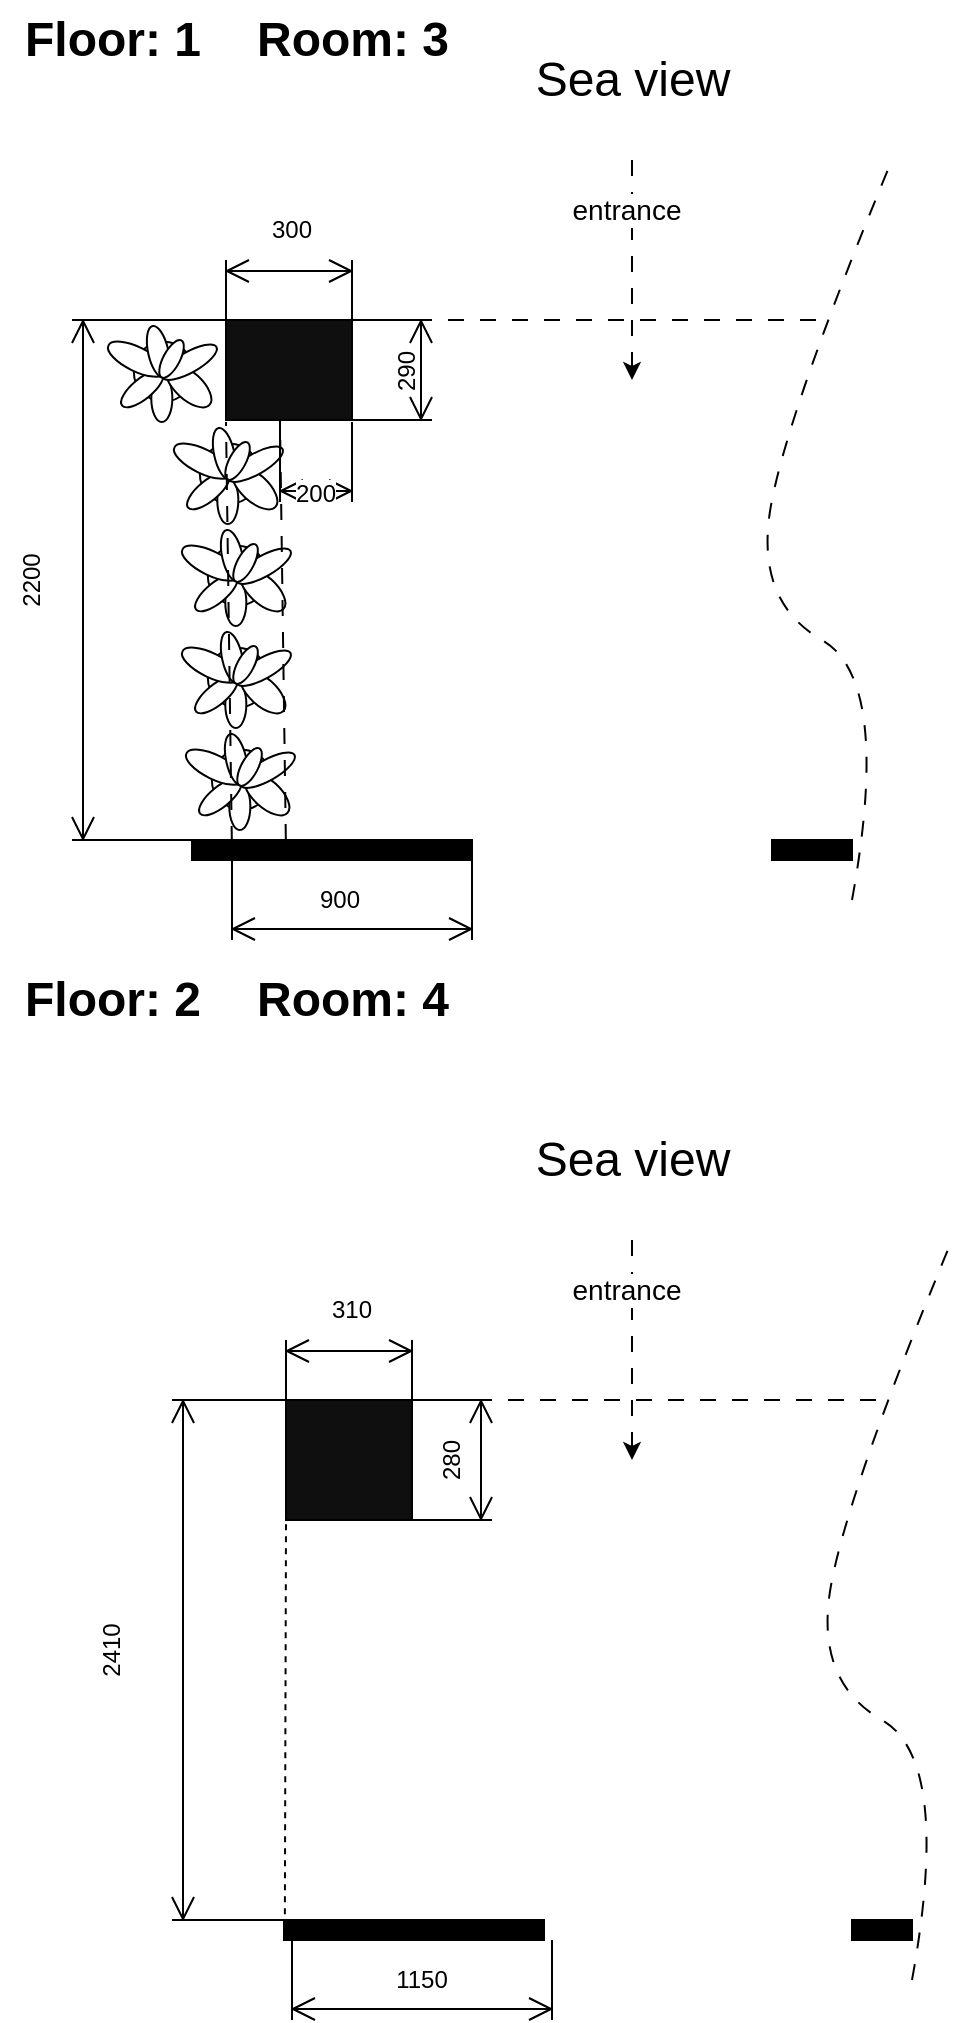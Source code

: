 <mxfile version="20.8.5" type="github">
  <diagram id="Hkj4WFlvK4-08UBy-HWi" name="Page-1">
    <mxGraphModel dx="1433" dy="924" grid="1" gridSize="10" guides="1" tooltips="1" connect="1" arrows="1" fold="1" page="1" pageScale="1" pageWidth="850" pageHeight="1100" math="0" shadow="0">
      <root>
        <mxCell id="0" />
        <mxCell id="1" parent="0" />
        <mxCell id="1bVyddex_vhO6T4n7lc5-1" value="Floor: 1" style="text;strokeColor=none;fillColor=none;html=1;fontSize=24;fontStyle=1;verticalAlign=middle;align=center;" parent="1" vertex="1">
          <mxGeometry x="40" y="40" width="100" height="40" as="geometry" />
        </mxCell>
        <mxCell id="1bVyddex_vhO6T4n7lc5-2" value="Room: 3" style="text;strokeColor=none;fillColor=none;html=1;fontSize=24;fontStyle=1;verticalAlign=middle;align=center;" parent="1" vertex="1">
          <mxGeometry x="160" y="40" width="100" height="40" as="geometry" />
        </mxCell>
        <mxCell id="1bVyddex_vhO6T4n7lc5-31" value="" style="verticalLabelPosition=bottom;html=1;verticalAlign=top;align=center;shape=mxgraph.floorplan.wall;fillColor=strokeColor;" parent="1" vertex="1">
          <mxGeometry x="460" y="1000" width="30" height="10" as="geometry" />
        </mxCell>
        <mxCell id="1bVyddex_vhO6T4n7lc5-35" value="" style="verticalLabelPosition=bottom;html=1;verticalAlign=top;align=center;shape=mxgraph.floorplan.wall;fillColor=strokeColor;" parent="1" vertex="1">
          <mxGeometry x="176" y="1000" width="130" height="10" as="geometry" />
        </mxCell>
        <mxCell id="1bVyddex_vhO6T4n7lc5-37" value="" style="rounded=0;whiteSpace=wrap;html=1;fillColor=#0F0F0F;" parent="1" vertex="1">
          <mxGeometry x="177" y="740" width="63" height="60" as="geometry" />
        </mxCell>
        <mxCell id="1bVyddex_vhO6T4n7lc5-38" value="Sea view" style="text;strokeColor=none;fillColor=none;html=1;fontSize=24;fontStyle=0;verticalAlign=middle;align=center;" parent="1" vertex="1">
          <mxGeometry x="300" y="600" width="100" height="40" as="geometry" />
        </mxCell>
        <mxCell id="1bVyddex_vhO6T4n7lc5-39" value="" style="endArrow=classic;html=1;rounded=0;dashed=1;dashPattern=8 8;" parent="1" edge="1">
          <mxGeometry width="50" height="50" relative="1" as="geometry">
            <mxPoint x="350" y="660" as="sourcePoint" />
            <mxPoint x="350" y="770" as="targetPoint" />
          </mxGeometry>
        </mxCell>
        <mxCell id="1bVyddex_vhO6T4n7lc5-40" value="entrance" style="edgeLabel;html=1;align=center;verticalAlign=middle;resizable=0;points=[];fontSize=14;" parent="1bVyddex_vhO6T4n7lc5-39" vertex="1" connectable="0">
          <mxGeometry x="-0.544" y="-3" relative="1" as="geometry">
            <mxPoint as="offset" />
          </mxGeometry>
        </mxCell>
        <mxCell id="1bVyddex_vhO6T4n7lc5-41" value="" style="shape=dimension;direction=south;whiteSpace=wrap;html=1;align=left;points=[];verticalAlign=middle;labelBackgroundColor=#ffffff;fillColor=#0F0F0F;" parent="1" vertex="1">
          <mxGeometry x="120" y="740" width="70" height="260" as="geometry" />
        </mxCell>
        <mxCell id="1bVyddex_vhO6T4n7lc5-43" value="" style="shape=dimension;direction=west;whiteSpace=wrap;html=1;align=center;points=[];verticalAlign=top;spacingTop=-8;labelBackgroundColor=#ffffff;fillColor=#0F0F0F;" parent="1" vertex="1">
          <mxGeometry x="177" y="710" width="63" height="30" as="geometry" />
        </mxCell>
        <mxCell id="1bVyddex_vhO6T4n7lc5-44" value="" style="endArrow=none;dashed=1;html=1;rounded=0;dashPattern=8 8;exitX=1;exitY=0;exitDx=0;exitDy=0;" parent="1" source="1bVyddex_vhO6T4n7lc5-37" edge="1">
          <mxGeometry width="50" height="50" relative="1" as="geometry">
            <mxPoint x="510" y="860" as="sourcePoint" />
            <mxPoint x="480" y="740" as="targetPoint" />
          </mxGeometry>
        </mxCell>
        <mxCell id="1bVyddex_vhO6T4n7lc5-47" value="" style="curved=1;endArrow=none;html=1;rounded=0;dashed=1;dashPattern=8 8;strokeColor=default;endFill=0;" parent="1" edge="1">
          <mxGeometry width="50" height="50" relative="1" as="geometry">
            <mxPoint x="490" y="1030" as="sourcePoint" />
            <mxPoint x="510" y="660" as="targetPoint" />
            <Array as="points">
              <mxPoint x="510" y="920" />
              <mxPoint x="440" y="880" />
              <mxPoint x="460" y="780" />
            </Array>
          </mxGeometry>
        </mxCell>
        <mxCell id="1bVyddex_vhO6T4n7lc5-48" value="Floor: 2" style="text;strokeColor=none;fillColor=none;html=1;fontSize=24;fontStyle=1;verticalAlign=middle;align=center;" parent="1" vertex="1">
          <mxGeometry x="40" y="520" width="100" height="40" as="geometry" />
        </mxCell>
        <mxCell id="1bVyddex_vhO6T4n7lc5-49" value="Room: 4" style="text;strokeColor=none;fillColor=none;html=1;fontSize=24;fontStyle=1;verticalAlign=middle;align=center;" parent="1" vertex="1">
          <mxGeometry x="160" y="520" width="100" height="40" as="geometry" />
        </mxCell>
        <mxCell id="1bVyddex_vhO6T4n7lc5-59" value="" style="shape=dimension;whiteSpace=wrap;html=1;align=center;points=[];verticalAlign=bottom;spacingBottom=-5;labelBackgroundColor=#ffffff;fontSize=14;fillColor=#0F0F0F;" parent="1" vertex="1">
          <mxGeometry x="180" y="1010" width="130" height="40" as="geometry" />
        </mxCell>
        <mxCell id="pDqaYn4cU7j_60B6MQrM-1" value="" style="verticalLabelPosition=bottom;html=1;verticalAlign=top;align=center;shape=mxgraph.floorplan.plant;" vertex="1" parent="1">
          <mxGeometry x="90" y="200" width="47" height="51" as="geometry" />
        </mxCell>
        <mxCell id="pDqaYn4cU7j_60B6MQrM-2" value="" style="verticalLabelPosition=bottom;html=1;verticalAlign=top;align=center;shape=mxgraph.floorplan.wall;fillColor=strokeColor;" vertex="1" parent="1">
          <mxGeometry x="420" y="460" width="40" height="10" as="geometry" />
        </mxCell>
        <mxCell id="pDqaYn4cU7j_60B6MQrM-3" value="" style="verticalLabelPosition=bottom;html=1;verticalAlign=top;align=center;shape=mxgraph.floorplan.plant;" vertex="1" parent="1">
          <mxGeometry x="127" y="302" width="47" height="51" as="geometry" />
        </mxCell>
        <mxCell id="pDqaYn4cU7j_60B6MQrM-4" value="" style="verticalLabelPosition=bottom;html=1;verticalAlign=top;align=center;shape=mxgraph.floorplan.plant;" vertex="1" parent="1">
          <mxGeometry x="127" y="353" width="47" height="51" as="geometry" />
        </mxCell>
        <mxCell id="pDqaYn4cU7j_60B6MQrM-5" value="" style="verticalLabelPosition=bottom;html=1;verticalAlign=top;align=center;shape=mxgraph.floorplan.wall;fillColor=strokeColor;" vertex="1" parent="1">
          <mxGeometry x="130" y="460" width="140" height="10" as="geometry" />
        </mxCell>
        <mxCell id="pDqaYn4cU7j_60B6MQrM-6" value="" style="verticalLabelPosition=bottom;html=1;verticalAlign=top;align=center;shape=mxgraph.floorplan.plant;" vertex="1" parent="1">
          <mxGeometry x="129" y="404" width="47" height="51" as="geometry" />
        </mxCell>
        <mxCell id="pDqaYn4cU7j_60B6MQrM-7" value="" style="rounded=0;whiteSpace=wrap;html=1;fillColor=#0F0F0F;" vertex="1" parent="1">
          <mxGeometry x="147" y="200" width="63" height="50" as="geometry" />
        </mxCell>
        <mxCell id="pDqaYn4cU7j_60B6MQrM-8" value="Sea view" style="text;strokeColor=none;fillColor=none;html=1;fontSize=24;fontStyle=0;verticalAlign=middle;align=center;" vertex="1" parent="1">
          <mxGeometry x="300" y="60" width="100" height="40" as="geometry" />
        </mxCell>
        <mxCell id="pDqaYn4cU7j_60B6MQrM-9" value="" style="endArrow=classic;html=1;rounded=0;dashed=1;dashPattern=8 8;" edge="1" parent="1">
          <mxGeometry width="50" height="50" relative="1" as="geometry">
            <mxPoint x="350" y="120" as="sourcePoint" />
            <mxPoint x="350" y="230" as="targetPoint" />
          </mxGeometry>
        </mxCell>
        <mxCell id="pDqaYn4cU7j_60B6MQrM-10" value="entrance" style="edgeLabel;html=1;align=center;verticalAlign=middle;resizable=0;points=[];fontSize=14;" vertex="1" connectable="0" parent="pDqaYn4cU7j_60B6MQrM-9">
          <mxGeometry x="-0.544" y="-3" relative="1" as="geometry">
            <mxPoint as="offset" />
          </mxGeometry>
        </mxCell>
        <mxCell id="pDqaYn4cU7j_60B6MQrM-11" value="" style="shape=dimension;direction=south;whiteSpace=wrap;html=1;align=left;points=[];verticalAlign=middle;labelBackgroundColor=#ffffff;fillColor=#0F0F0F;" vertex="1" parent="1">
          <mxGeometry x="70" y="200" width="90" height="260" as="geometry" />
        </mxCell>
        <mxCell id="pDqaYn4cU7j_60B6MQrM-12" value="" style="shape=dimension;direction=west;whiteSpace=wrap;html=1;align=center;points=[];verticalAlign=top;spacingTop=-8;labelBackgroundColor=#ffffff;fillColor=#0F0F0F;" vertex="1" parent="1">
          <mxGeometry x="147" y="170" width="63" height="30" as="geometry" />
        </mxCell>
        <mxCell id="pDqaYn4cU7j_60B6MQrM-13" value="" style="endArrow=none;dashed=1;html=1;rounded=0;dashPattern=8 8;exitX=1;exitY=0;exitDx=0;exitDy=0;" edge="1" parent="1" source="pDqaYn4cU7j_60B6MQrM-7">
          <mxGeometry width="50" height="50" relative="1" as="geometry">
            <mxPoint x="480" y="320" as="sourcePoint" />
            <mxPoint x="450" y="200" as="targetPoint" />
          </mxGeometry>
        </mxCell>
        <mxCell id="pDqaYn4cU7j_60B6MQrM-14" value="" style="curved=1;endArrow=none;html=1;rounded=0;dashed=1;dashPattern=8 8;strokeColor=default;endFill=0;" edge="1" parent="1">
          <mxGeometry width="50" height="50" relative="1" as="geometry">
            <mxPoint x="460" y="490" as="sourcePoint" />
            <mxPoint x="480" y="120" as="targetPoint" />
            <Array as="points">
              <mxPoint x="480" y="380" />
              <mxPoint x="410" y="340" />
              <mxPoint x="430" y="240" />
            </Array>
          </mxGeometry>
        </mxCell>
        <mxCell id="pDqaYn4cU7j_60B6MQrM-15" value="" style="shape=dimension;whiteSpace=wrap;html=1;align=center;points=[];verticalAlign=bottom;spacingBottom=-5;labelBackgroundColor=#ffffff;fontSize=14;fillColor=#0F0F0F;" vertex="1" parent="1">
          <mxGeometry x="150" y="470" width="120" height="40" as="geometry" />
        </mxCell>
        <mxCell id="pDqaYn4cU7j_60B6MQrM-16" value="2200" style="text;html=1;strokeColor=none;fillColor=none;align=center;verticalAlign=middle;whiteSpace=wrap;rounded=0;rotation=270;" vertex="1" parent="1">
          <mxGeometry x="20" y="315" width="60" height="30" as="geometry" />
        </mxCell>
        <mxCell id="pDqaYn4cU7j_60B6MQrM-17" value="" style="endArrow=none;dashed=1;html=1;rounded=0;dashPattern=8 8;entryX=0;entryY=1;entryDx=0;entryDy=0;exitX=1;exitY=0.056;exitDx=0;exitDy=0;exitPerimeter=0;" edge="1" parent="1">
          <mxGeometry width="50" height="50" relative="1" as="geometry">
            <mxPoint x="176.92" y="460" as="sourcePoint" />
            <mxPoint x="174" y="250" as="targetPoint" />
          </mxGeometry>
        </mxCell>
        <mxCell id="pDqaYn4cU7j_60B6MQrM-18" value="" style="verticalLabelPosition=bottom;html=1;verticalAlign=top;align=center;shape=mxgraph.floorplan.plant;" vertex="1" parent="1">
          <mxGeometry x="123" y="251" width="47" height="51" as="geometry" />
        </mxCell>
        <mxCell id="pDqaYn4cU7j_60B6MQrM-19" value="300" style="text;html=1;strokeColor=none;fillColor=none;align=center;verticalAlign=middle;whiteSpace=wrap;rounded=0;" vertex="1" parent="1">
          <mxGeometry x="150" y="140" width="60" height="30" as="geometry" />
        </mxCell>
        <mxCell id="pDqaYn4cU7j_60B6MQrM-20" value="900" style="text;html=1;strokeColor=none;fillColor=none;align=center;verticalAlign=middle;whiteSpace=wrap;rounded=0;" vertex="1" parent="1">
          <mxGeometry x="174" y="475" width="60" height="30" as="geometry" />
        </mxCell>
        <mxCell id="pDqaYn4cU7j_60B6MQrM-21" value="200" style="shape=dimension;whiteSpace=wrap;html=1;align=center;points=[];verticalAlign=bottom;spacingBottom=-5;labelBackgroundColor=#ffffff" vertex="1" parent="1">
          <mxGeometry x="174" y="251" width="36" height="40" as="geometry" />
        </mxCell>
        <mxCell id="pDqaYn4cU7j_60B6MQrM-22" value="" style="endArrow=none;dashed=1;html=1;rounded=0;dashPattern=8 8;entryX=0;entryY=1;entryDx=0;entryDy=0;exitX=1;exitY=0.056;exitDx=0;exitDy=0;exitPerimeter=0;" edge="1" parent="1">
          <mxGeometry width="50" height="50" relative="1" as="geometry">
            <mxPoint x="149.92" y="461" as="sourcePoint" />
            <mxPoint x="147" y="251" as="targetPoint" />
          </mxGeometry>
        </mxCell>
        <mxCell id="pDqaYn4cU7j_60B6MQrM-23" value="" style="shape=dimension;direction=north;whiteSpace=wrap;html=1;align=right;points=[];verticalAlign=middle;labelBackgroundColor=#ffffff" vertex="1" parent="1">
          <mxGeometry x="210" y="200" width="40" height="50" as="geometry" />
        </mxCell>
        <mxCell id="pDqaYn4cU7j_60B6MQrM-24" value="290" style="text;html=1;strokeColor=none;fillColor=none;align=center;verticalAlign=middle;whiteSpace=wrap;rounded=0;rotation=270;" vertex="1" parent="1">
          <mxGeometry x="207" y="210.5" width="60" height="30" as="geometry" />
        </mxCell>
        <mxCell id="pDqaYn4cU7j_60B6MQrM-25" value="310" style="text;html=1;strokeColor=none;fillColor=none;align=center;verticalAlign=middle;whiteSpace=wrap;rounded=0;" vertex="1" parent="1">
          <mxGeometry x="180" y="680" width="60" height="30" as="geometry" />
        </mxCell>
        <mxCell id="pDqaYn4cU7j_60B6MQrM-26" value="" style="shape=dimension;direction=north;whiteSpace=wrap;html=1;align=right;points=[];verticalAlign=middle;labelBackgroundColor=#ffffff" vertex="1" parent="1">
          <mxGeometry x="240" y="740" width="40" height="60" as="geometry" />
        </mxCell>
        <mxCell id="pDqaYn4cU7j_60B6MQrM-27" value="280" style="text;html=1;strokeColor=none;fillColor=none;align=center;verticalAlign=middle;whiteSpace=wrap;rounded=0;rotation=270;" vertex="1" parent="1">
          <mxGeometry x="230" y="755" width="60" height="30" as="geometry" />
        </mxCell>
        <mxCell id="pDqaYn4cU7j_60B6MQrM-28" value="2410" style="text;html=1;strokeColor=none;fillColor=none;align=center;verticalAlign=middle;whiteSpace=wrap;rounded=0;rotation=270;" vertex="1" parent="1">
          <mxGeometry x="60" y="850" width="60" height="30" as="geometry" />
        </mxCell>
        <mxCell id="pDqaYn4cU7j_60B6MQrM-32" value="" style="endArrow=none;dashed=1;html=1;rounded=0;entryX=0;entryY=1;entryDx=0;entryDy=0;exitX=1.012;exitY=0.194;exitDx=0;exitDy=0;exitPerimeter=0;" edge="1" parent="1" source="1bVyddex_vhO6T4n7lc5-41" target="1bVyddex_vhO6T4n7lc5-37">
          <mxGeometry width="50" height="50" relative="1" as="geometry">
            <mxPoint x="210" y="910" as="sourcePoint" />
            <mxPoint x="260" y="860" as="targetPoint" />
          </mxGeometry>
        </mxCell>
        <mxCell id="pDqaYn4cU7j_60B6MQrM-33" value="1150" style="text;html=1;strokeColor=none;fillColor=none;align=center;verticalAlign=middle;whiteSpace=wrap;rounded=0;" vertex="1" parent="1">
          <mxGeometry x="215" y="1015" width="60" height="30" as="geometry" />
        </mxCell>
      </root>
    </mxGraphModel>
  </diagram>
</mxfile>
